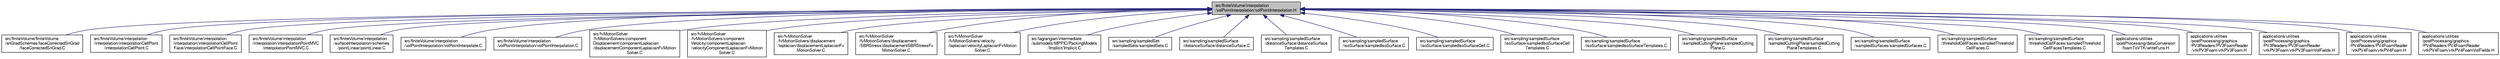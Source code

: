 digraph "src/finiteVolume/interpolation/volPointInterpolation/volPointInterpolation.H"
{
  bgcolor="transparent";
  edge [fontname="FreeSans",fontsize="10",labelfontname="FreeSans",labelfontsize="10"];
  node [fontname="FreeSans",fontsize="10",shape=record];
  Node310 [label="src/finiteVolume/interpolation\l/volPointInterpolation/volPointInterpolation.H",height=0.2,width=0.4,color="black", fillcolor="grey75", style="filled", fontcolor="black"];
  Node310 -> Node311 [dir="back",color="midnightblue",fontsize="10",style="solid",fontname="FreeSans"];
  Node311 [label="src/finiteVolume/finiteVolume\l/snGradSchemes/faceCorrectedSnGrad\l/faceCorrectedSnGrad.C",height=0.2,width=0.4,color="black",URL="$a03218.html"];
  Node310 -> Node312 [dir="back",color="midnightblue",fontsize="10",style="solid",fontname="FreeSans"];
  Node312 [label="src/finiteVolume/interpolation\l/interpolation/interpolationCellPoint\l/interpolationCellPoint.C",height=0.2,width=0.4,color="black",URL="$a03797.html"];
  Node310 -> Node313 [dir="back",color="midnightblue",fontsize="10",style="solid",fontname="FreeSans"];
  Node313 [label="src/finiteVolume/interpolation\l/interpolation/interpolationCellPoint\lFace/interpolationCellPointFace.C",height=0.2,width=0.4,color="black",URL="$a03815.html"];
  Node310 -> Node314 [dir="back",color="midnightblue",fontsize="10",style="solid",fontname="FreeSans"];
  Node314 [label="src/finiteVolume/interpolation\l/interpolation/interpolationPointMVC\l/interpolationPointMVC.C",height=0.2,width=0.4,color="black",URL="$a03842.html"];
  Node310 -> Node315 [dir="back",color="midnightblue",fontsize="10",style="solid",fontname="FreeSans"];
  Node315 [label="src/finiteVolume/interpolation\l/surfaceInterpolation/schemes\l/pointLinear/pointLinear.C",height=0.2,width=0.4,color="black",URL="$a04235.html"];
  Node310 -> Node316 [dir="back",color="midnightblue",fontsize="10",style="solid",fontname="FreeSans"];
  Node316 [label="src/finiteVolume/interpolation\l/volPointInterpolation/volPointInterpolate.C",height=0.2,width=0.4,color="black",URL="$a04334.html"];
  Node310 -> Node317 [dir="back",color="midnightblue",fontsize="10",style="solid",fontname="FreeSans"];
  Node317 [label="src/finiteVolume/interpolation\l/volPointInterpolation/volPointInterpolation.C",height=0.2,width=0.4,color="black",URL="$a04337.html"];
  Node310 -> Node318 [dir="back",color="midnightblue",fontsize="10",style="solid",fontname="FreeSans"];
  Node318 [label="src/fvMotionSolver\l/fvMotionSolvers/component\lDisplacement/componentLaplacian\l/displacementComponentLaplacianFvMotion\lSolver.C",height=0.2,width=0.4,color="black",URL="$a04367.html"];
  Node310 -> Node319 [dir="back",color="midnightblue",fontsize="10",style="solid",fontname="FreeSans"];
  Node319 [label="src/fvMotionSolver\l/fvMotionSolvers/component\lVelocity/componentLaplacian\l/velocityComponentLaplacianFvMotion\lSolver.C",height=0.2,width=0.4,color="black",URL="$a04373.html"];
  Node310 -> Node320 [dir="back",color="midnightblue",fontsize="10",style="solid",fontname="FreeSans"];
  Node320 [label="src/fvMotionSolver\l/fvMotionSolvers/displacement\l/laplacian/displacementLaplacianFv\lMotionSolver.C",height=0.2,width=0.4,color="black",URL="$a04385.html"];
  Node310 -> Node321 [dir="back",color="midnightblue",fontsize="10",style="solid",fontname="FreeSans"];
  Node321 [label="src/fvMotionSolver\l/fvMotionSolvers/displacement\l/SBRStress/displacementSBRStressFv\lMotionSolver.C",height=0.2,width=0.4,color="black",URL="$a04406.html"];
  Node310 -> Node322 [dir="back",color="midnightblue",fontsize="10",style="solid",fontname="FreeSans"];
  Node322 [label="src/fvMotionSolver\l/fvMotionSolvers/velocity\l/laplacian/velocityLaplacianFvMotion\lSolver.C",height=0.2,width=0.4,color="black",URL="$a04421.html"];
  Node310 -> Node323 [dir="back",color="midnightblue",fontsize="10",style="solid",fontname="FreeSans"];
  Node323 [label="src/lagrangian/intermediate\l/submodels/MPPIC/PackingModels\l/Implicit/Implicit.C",height=0.2,width=0.4,color="black",URL="$a06104.html"];
  Node310 -> Node324 [dir="back",color="midnightblue",fontsize="10",style="solid",fontname="FreeSans"];
  Node324 [label="src/sampling/sampledSet\l/sampledSets/sampledSets.C",height=0.2,width=0.4,color="black",URL="$a14663.html"];
  Node310 -> Node325 [dir="back",color="midnightblue",fontsize="10",style="solid",fontname="FreeSans"];
  Node325 [label="src/sampling/sampledSurface\l/distanceSurface/distanceSurface.C",height=0.2,width=0.4,color="black",URL="$a14693.html"];
  Node310 -> Node326 [dir="back",color="midnightblue",fontsize="10",style="solid",fontname="FreeSans"];
  Node326 [label="src/sampling/sampledSurface\l/distanceSurface/distanceSurface\lTemplates.C",height=0.2,width=0.4,color="black",URL="$a14699.html"];
  Node310 -> Node327 [dir="back",color="midnightblue",fontsize="10",style="solid",fontname="FreeSans"];
  Node327 [label="src/sampling/sampledSurface\l/isoSurface/sampledIsoSurface.C",height=0.2,width=0.4,color="black",URL="$a14720.html"];
  Node310 -> Node328 [dir="back",color="midnightblue",fontsize="10",style="solid",fontname="FreeSans"];
  Node328 [label="src/sampling/sampledSurface\l/isoSurface/sampledIsoSurfaceCell.C",height=0.2,width=0.4,color="black",URL="$a14726.html"];
  Node310 -> Node329 [dir="back",color="midnightblue",fontsize="10",style="solid",fontname="FreeSans"];
  Node329 [label="src/sampling/sampledSurface\l/isoSurface/sampledIsoSurfaceCell\lTemplates.C",height=0.2,width=0.4,color="black",URL="$a14732.html"];
  Node310 -> Node330 [dir="back",color="midnightblue",fontsize="10",style="solid",fontname="FreeSans"];
  Node330 [label="src/sampling/sampledSurface\l/isoSurface/sampledIsoSurfaceTemplates.C",height=0.2,width=0.4,color="black",URL="$a14735.html"];
  Node310 -> Node331 [dir="back",color="midnightblue",fontsize="10",style="solid",fontname="FreeSans"];
  Node331 [label="src/sampling/sampledSurface\l/sampledCuttingPlane/sampledCutting\lPlane.C",height=0.2,width=0.4,color="black",URL="$a14738.html"];
  Node310 -> Node332 [dir="back",color="midnightblue",fontsize="10",style="solid",fontname="FreeSans"];
  Node332 [label="src/sampling/sampledSurface\l/sampledCuttingPlane/sampledCutting\lPlaneTemplates.C",height=0.2,width=0.4,color="black",URL="$a14744.html"];
  Node310 -> Node333 [dir="back",color="midnightblue",fontsize="10",style="solid",fontname="FreeSans"];
  Node333 [label="src/sampling/sampledSurface\l/sampledSurfaces/sampledSurfaces.C",height=0.2,width=0.4,color="black",URL="$a14786.html"];
  Node310 -> Node334 [dir="back",color="midnightblue",fontsize="10",style="solid",fontname="FreeSans"];
  Node334 [label="src/sampling/sampledSurface\l/thresholdCellFaces/sampledThreshold\lCellFaces.C",height=0.2,width=0.4,color="black",URL="$a14813.html"];
  Node310 -> Node335 [dir="back",color="midnightblue",fontsize="10",style="solid",fontname="FreeSans"];
  Node335 [label="src/sampling/sampledSurface\l/thresholdCellFaces/sampledThreshold\lCellFacesTemplates.C",height=0.2,width=0.4,color="black",URL="$a14819.html"];
  Node310 -> Node336 [dir="back",color="midnightblue",fontsize="10",style="solid",fontname="FreeSans"];
  Node336 [label="applications/utilities\l/postProcessing/dataConversion\l/foamToVTK/writeFuns.H",height=0.2,width=0.4,color="black",URL="$a38870.html"];
  Node310 -> Node337 [dir="back",color="midnightblue",fontsize="10",style="solid",fontname="FreeSans"];
  Node337 [label="applications/utilities\l/postProcessing/graphics\l/PV3Readers/PV3FoamReader\l/vtkPV3Foam/vtkPV3Foam.H",height=0.2,width=0.4,color="black",URL="$a19193.html"];
  Node310 -> Node338 [dir="back",color="midnightblue",fontsize="10",style="solid",fontname="FreeSans"];
  Node338 [label="applications/utilities\l/postProcessing/graphics\l/PV3Readers/PV3FoamReader\l/vtkPV3Foam/vtkPV3FoamVolFields.H",height=0.2,width=0.4,color="black",URL="$a19241.html"];
  Node310 -> Node339 [dir="back",color="midnightblue",fontsize="10",style="solid",fontname="FreeSans"];
  Node339 [label="applications/utilities\l/postProcessing/graphics\l/PV4Readers/PV4FoamReader\l/vtkPV4Foam/vtkPV4Foam.H",height=0.2,width=0.4,color="black",URL="$a19265.html"];
  Node310 -> Node340 [dir="back",color="midnightblue",fontsize="10",style="solid",fontname="FreeSans"];
  Node340 [label="applications/utilities\l/postProcessing/graphics\l/PV4Readers/PV4FoamReader\l/vtkPV4Foam/vtkPV4FoamVolFields.H",height=0.2,width=0.4,color="black",URL="$a19313.html"];
}
